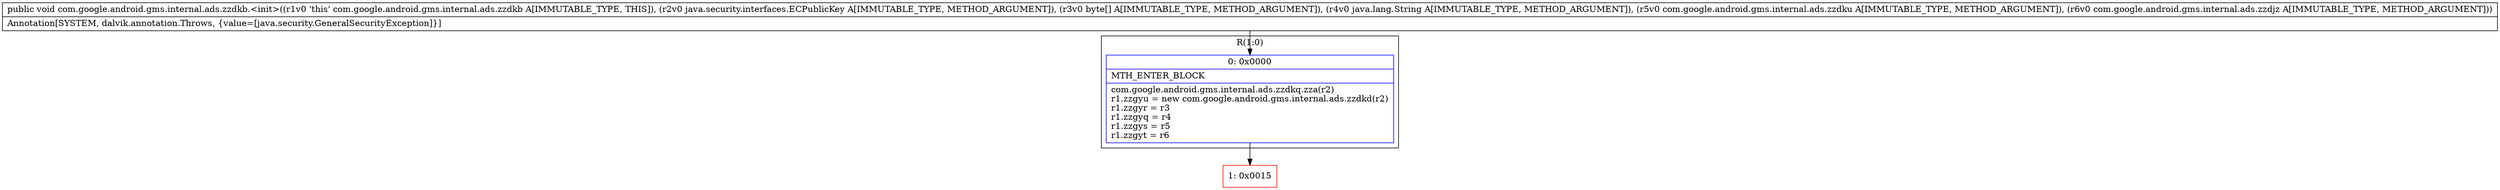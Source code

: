 digraph "CFG forcom.google.android.gms.internal.ads.zzdkb.\<init\>(Ljava\/security\/interfaces\/ECPublicKey;[BLjava\/lang\/String;Lcom\/google\/android\/gms\/internal\/ads\/zzdku;Lcom\/google\/android\/gms\/internal\/ads\/zzdjz;)V" {
subgraph cluster_Region_462977057 {
label = "R(1:0)";
node [shape=record,color=blue];
Node_0 [shape=record,label="{0\:\ 0x0000|MTH_ENTER_BLOCK\l|com.google.android.gms.internal.ads.zzdkq.zza(r2)\lr1.zzgyu = new com.google.android.gms.internal.ads.zzdkd(r2)\lr1.zzgyr = r3\lr1.zzgyq = r4\lr1.zzgys = r5\lr1.zzgyt = r6\l}"];
}
Node_1 [shape=record,color=red,label="{1\:\ 0x0015}"];
MethodNode[shape=record,label="{public void com.google.android.gms.internal.ads.zzdkb.\<init\>((r1v0 'this' com.google.android.gms.internal.ads.zzdkb A[IMMUTABLE_TYPE, THIS]), (r2v0 java.security.interfaces.ECPublicKey A[IMMUTABLE_TYPE, METHOD_ARGUMENT]), (r3v0 byte[] A[IMMUTABLE_TYPE, METHOD_ARGUMENT]), (r4v0 java.lang.String A[IMMUTABLE_TYPE, METHOD_ARGUMENT]), (r5v0 com.google.android.gms.internal.ads.zzdku A[IMMUTABLE_TYPE, METHOD_ARGUMENT]), (r6v0 com.google.android.gms.internal.ads.zzdjz A[IMMUTABLE_TYPE, METHOD_ARGUMENT]))  | Annotation[SYSTEM, dalvik.annotation.Throws, \{value=[java.security.GeneralSecurityException]\}]\l}"];
MethodNode -> Node_0;
Node_0 -> Node_1;
}

